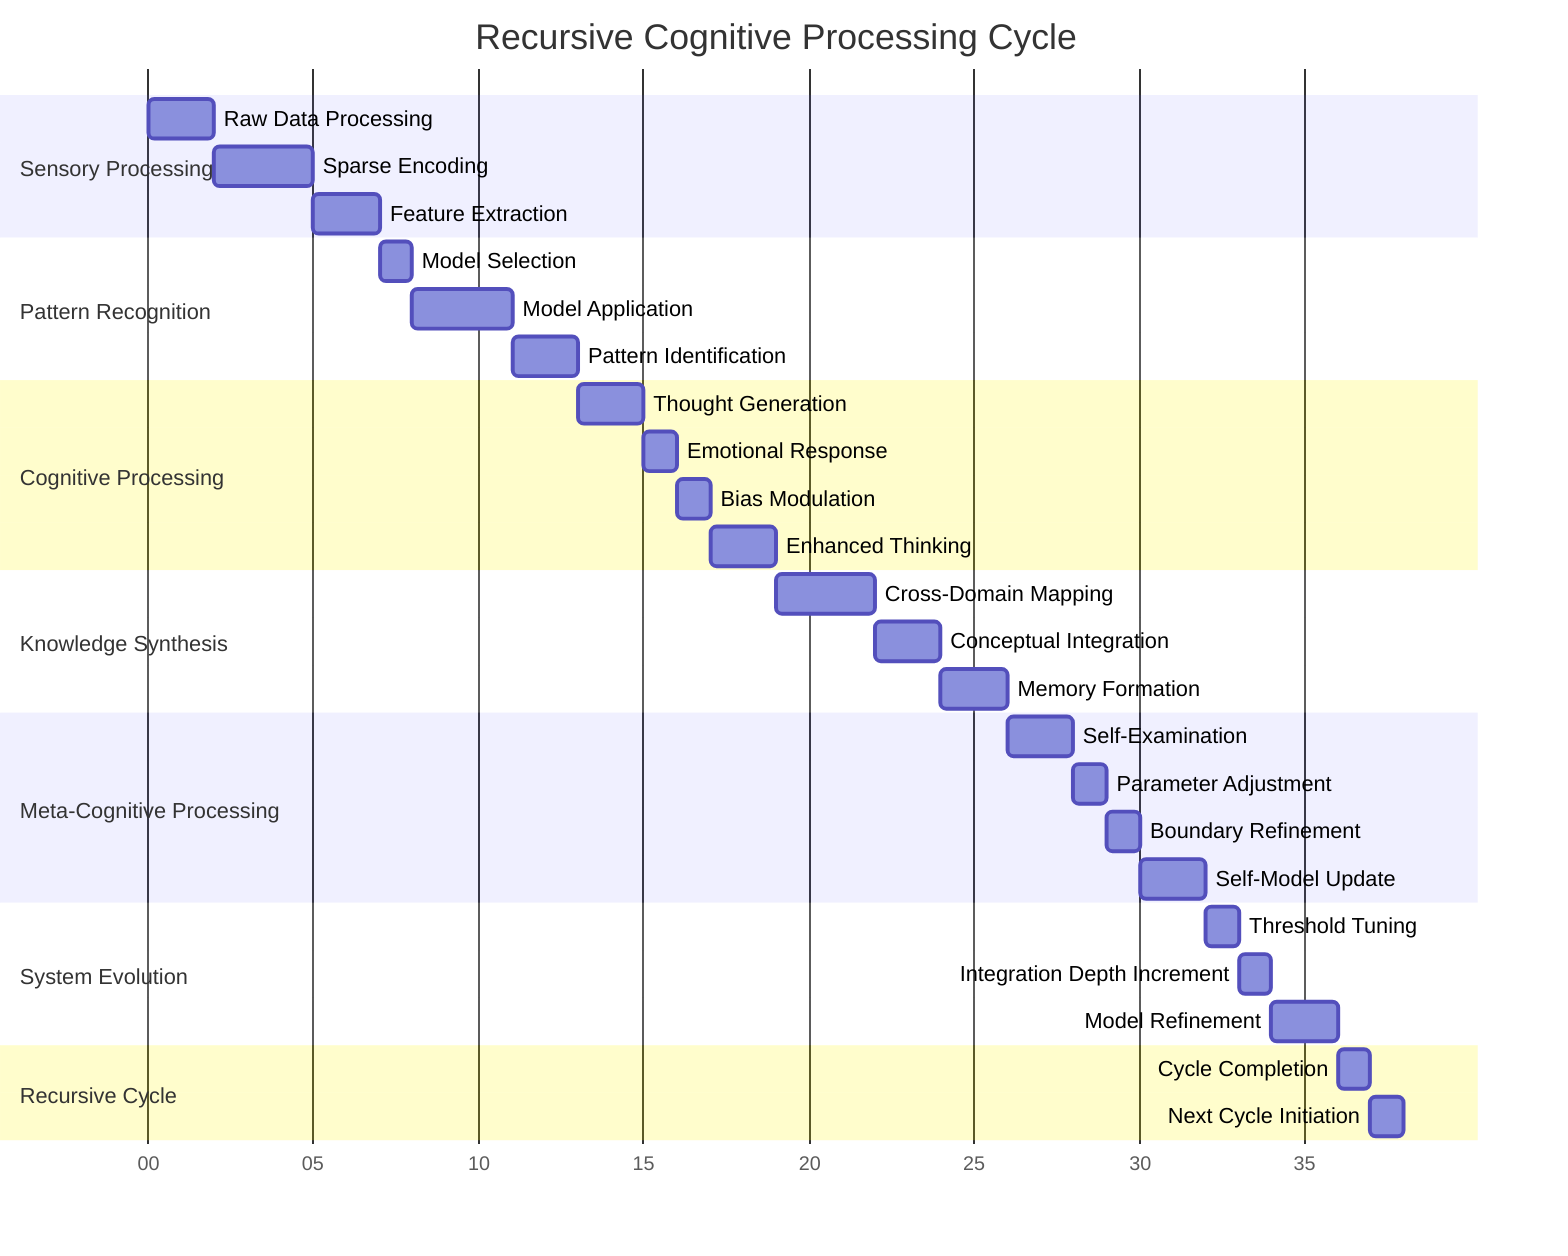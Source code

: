 gantt
    title Recursive Cognitive Processing Cycle
    dateFormat  s
    axisFormat %S
    
    section Sensory Processing
    Raw Data Processing           :a1, 0, 2s
    Sparse Encoding              :a2, after a1, 3s
    Feature Extraction           :a3, after a2, 2s
    
    section Pattern Recognition
    Model Selection              :b1, after a3, 1s
    Model Application            :b2, after b1, 3s
    Pattern Identification       :b3, after b2, 2s
    
    section Cognitive Processing
    Thought Generation           :c1, after b3, 2s
    Emotional Response           :c2, after c1, 1s
    Bias Modulation              :c3, after c2, 1s
    Enhanced Thinking            :c4, after c3, 2s
    
    section Knowledge Synthesis
    Cross-Domain Mapping         :d1, after c4, 3s
    Conceptual Integration       :d2, after d1, 2s
    Memory Formation             :d3, after d2, 2s
    
    section Meta-Cognitive Processing
    Self-Examination             :e1, after d3, 2s
    Parameter Adjustment         :e2, after e1, 1s
    Boundary Refinement          :e3, after e2, 1s
    Self-Model Update            :e4, after e3, 2s
    
    section System Evolution
    Threshold Tuning             :f1, after e4, 1s
    Integration Depth Increment  :f2, after f1, 1s
    Model Refinement             :f3, after f2, 2s
    
    section Recursive Cycle
    Cycle Completion            :g1, after f3, 1s
    Next Cycle Initiation       :g2, after g1, 1s